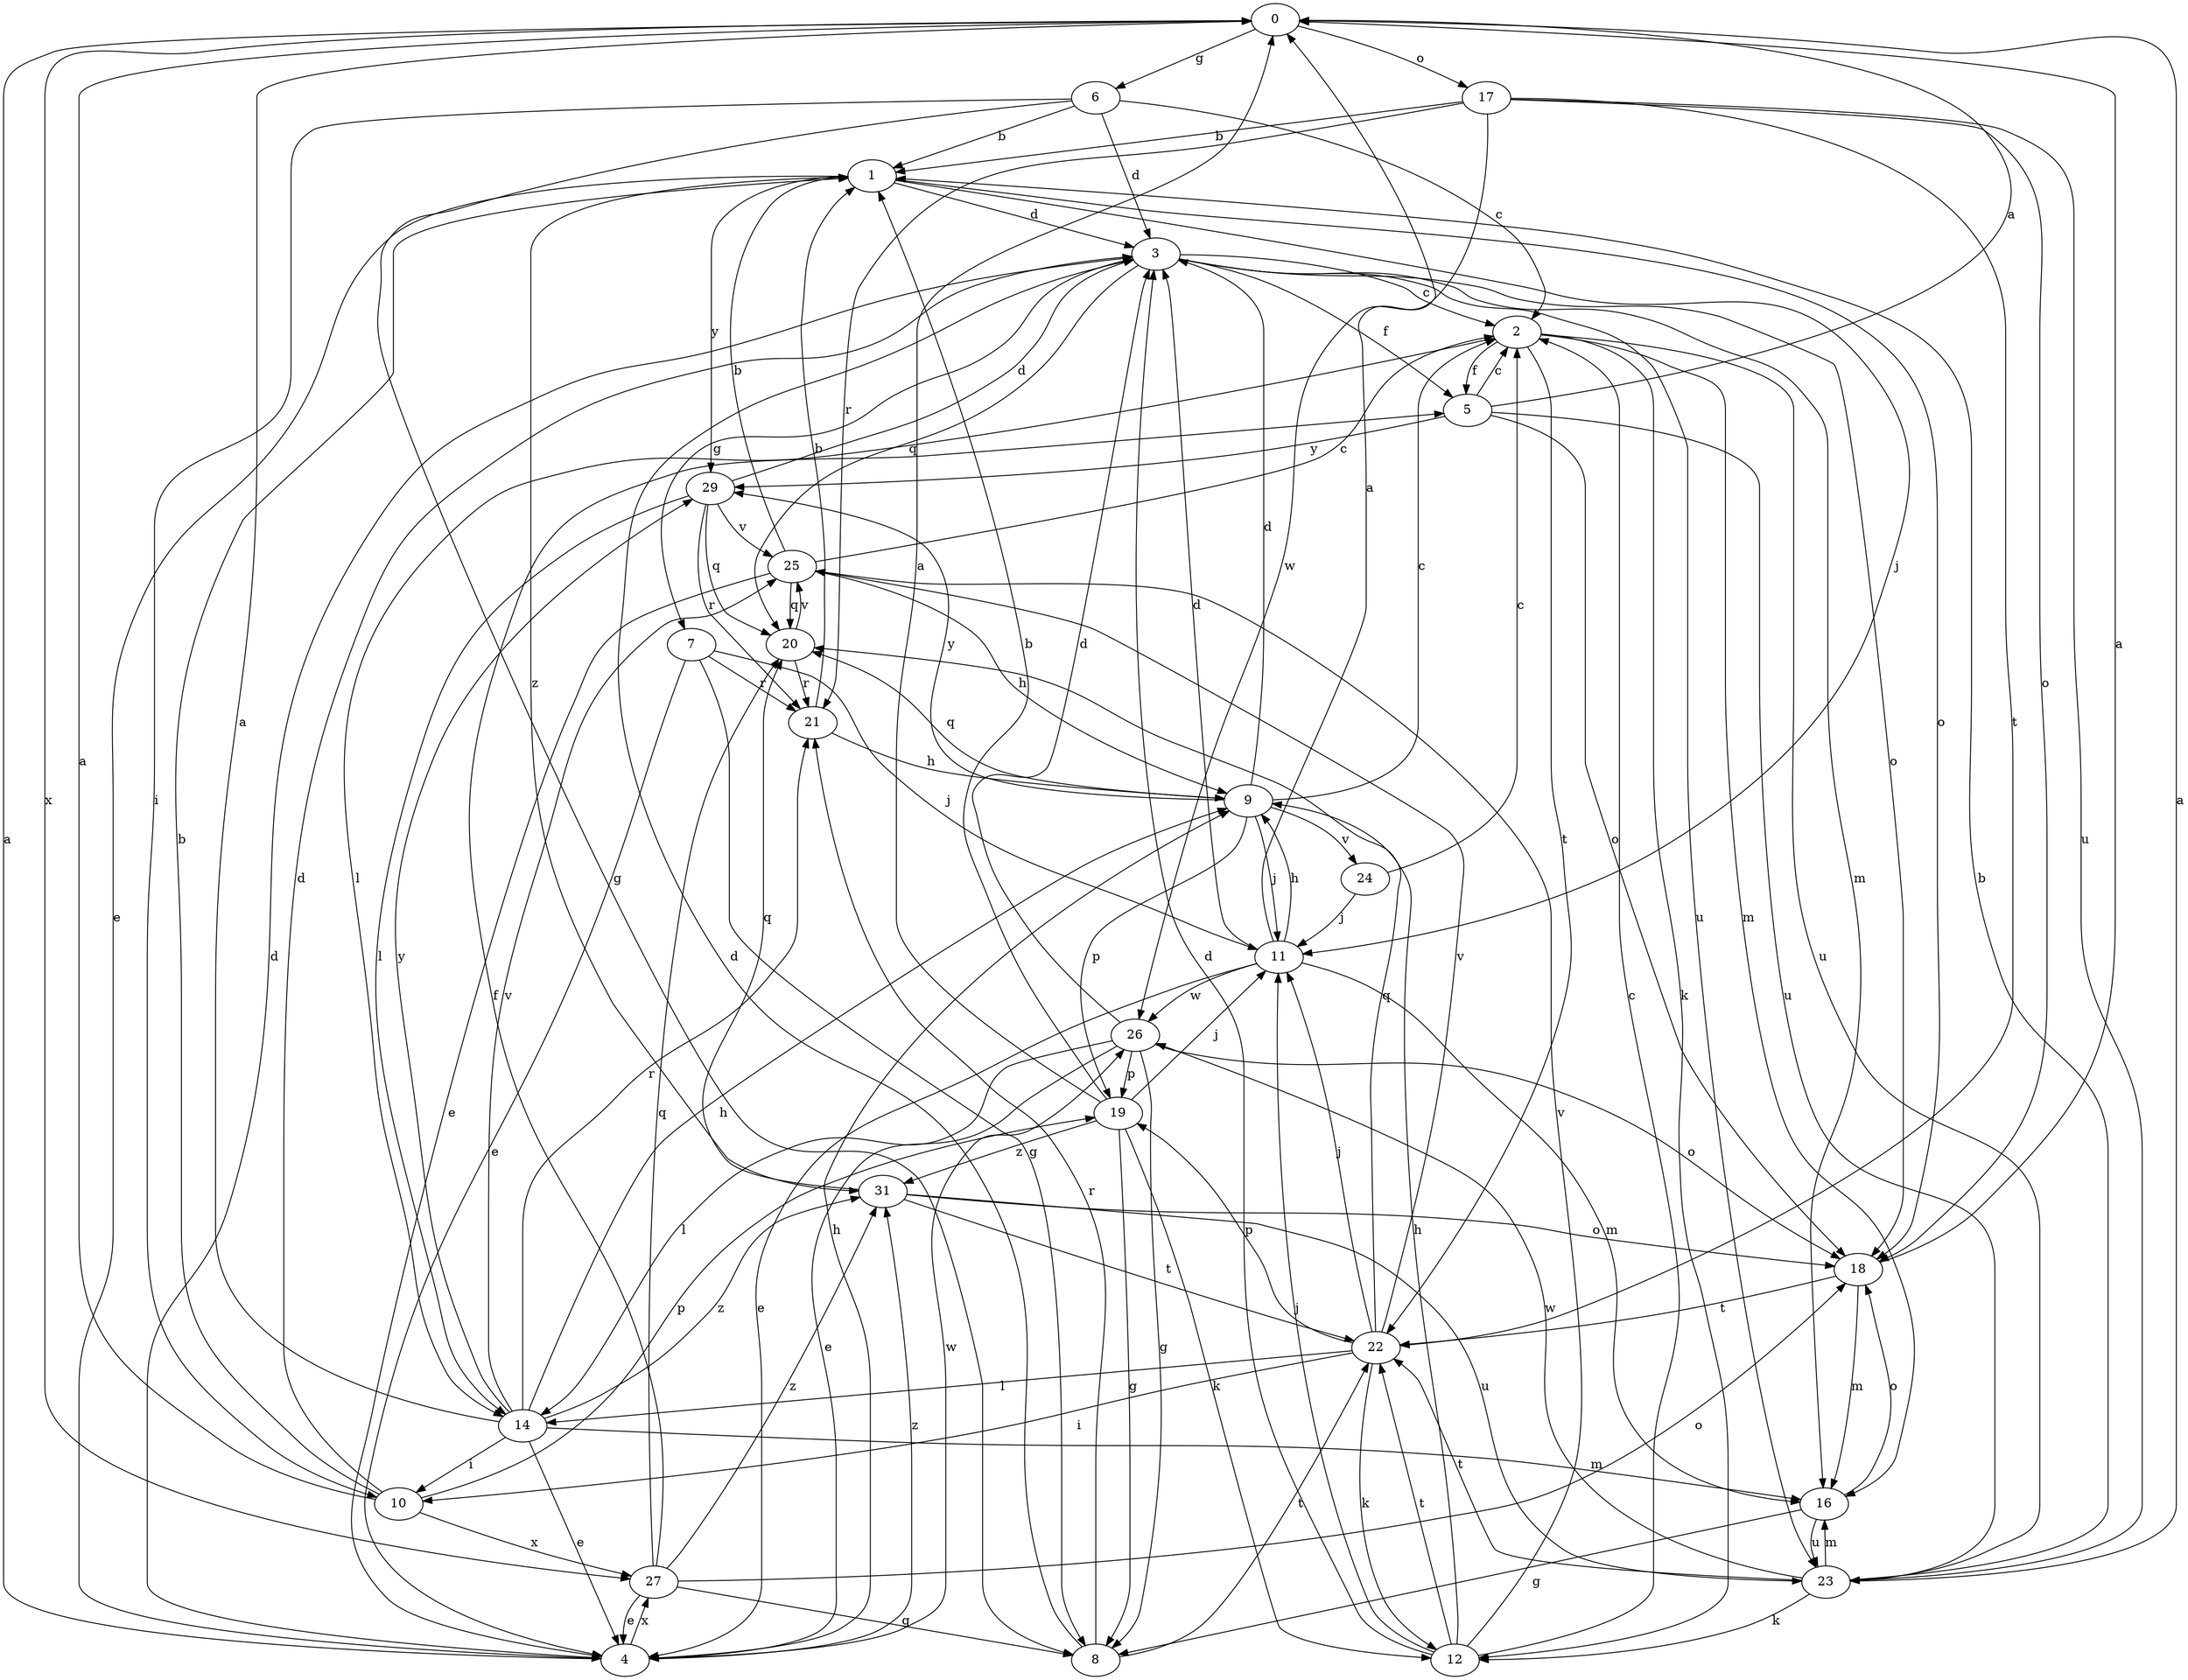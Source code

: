 strict digraph  {
0;
1;
2;
3;
4;
5;
6;
7;
8;
9;
10;
11;
12;
14;
16;
17;
18;
19;
20;
21;
22;
23;
24;
25;
26;
27;
29;
31;
0 -> 6  [label=g];
0 -> 17  [label=o];
0 -> 27  [label=x];
1 -> 3  [label=d];
1 -> 4  [label=e];
1 -> 11  [label=j];
1 -> 18  [label=o];
1 -> 29  [label=y];
1 -> 31  [label=z];
2 -> 5  [label=f];
2 -> 12  [label=k];
2 -> 14  [label=l];
2 -> 16  [label=m];
2 -> 22  [label=t];
2 -> 23  [label=u];
3 -> 2  [label=c];
3 -> 5  [label=f];
3 -> 7  [label=g];
3 -> 16  [label=m];
3 -> 18  [label=o];
3 -> 20  [label=q];
3 -> 23  [label=u];
4 -> 0  [label=a];
4 -> 3  [label=d];
4 -> 9  [label=h];
4 -> 26  [label=w];
4 -> 27  [label=x];
4 -> 31  [label=z];
5 -> 0  [label=a];
5 -> 2  [label=c];
5 -> 18  [label=o];
5 -> 23  [label=u];
5 -> 29  [label=y];
6 -> 1  [label=b];
6 -> 2  [label=c];
6 -> 3  [label=d];
6 -> 8  [label=g];
6 -> 10  [label=i];
7 -> 4  [label=e];
7 -> 8  [label=g];
7 -> 11  [label=j];
7 -> 21  [label=r];
8 -> 3  [label=d];
8 -> 21  [label=r];
8 -> 22  [label=t];
9 -> 2  [label=c];
9 -> 3  [label=d];
9 -> 11  [label=j];
9 -> 19  [label=p];
9 -> 20  [label=q];
9 -> 24  [label=v];
9 -> 29  [label=y];
10 -> 0  [label=a];
10 -> 1  [label=b];
10 -> 3  [label=d];
10 -> 19  [label=p];
10 -> 27  [label=x];
11 -> 0  [label=a];
11 -> 3  [label=d];
11 -> 4  [label=e];
11 -> 9  [label=h];
11 -> 16  [label=m];
11 -> 26  [label=w];
12 -> 2  [label=c];
12 -> 3  [label=d];
12 -> 9  [label=h];
12 -> 11  [label=j];
12 -> 22  [label=t];
12 -> 25  [label=v];
14 -> 0  [label=a];
14 -> 4  [label=e];
14 -> 9  [label=h];
14 -> 10  [label=i];
14 -> 16  [label=m];
14 -> 21  [label=r];
14 -> 25  [label=v];
14 -> 29  [label=y];
14 -> 31  [label=z];
16 -> 8  [label=g];
16 -> 18  [label=o];
16 -> 23  [label=u];
17 -> 1  [label=b];
17 -> 18  [label=o];
17 -> 21  [label=r];
17 -> 22  [label=t];
17 -> 23  [label=u];
17 -> 26  [label=w];
18 -> 0  [label=a];
18 -> 16  [label=m];
18 -> 22  [label=t];
19 -> 0  [label=a];
19 -> 1  [label=b];
19 -> 8  [label=g];
19 -> 11  [label=j];
19 -> 12  [label=k];
19 -> 31  [label=z];
20 -> 21  [label=r];
20 -> 25  [label=v];
21 -> 1  [label=b];
21 -> 9  [label=h];
22 -> 10  [label=i];
22 -> 11  [label=j];
22 -> 12  [label=k];
22 -> 14  [label=l];
22 -> 19  [label=p];
22 -> 20  [label=q];
22 -> 25  [label=v];
23 -> 0  [label=a];
23 -> 1  [label=b];
23 -> 12  [label=k];
23 -> 16  [label=m];
23 -> 22  [label=t];
23 -> 26  [label=w];
24 -> 2  [label=c];
24 -> 11  [label=j];
25 -> 1  [label=b];
25 -> 2  [label=c];
25 -> 4  [label=e];
25 -> 9  [label=h];
25 -> 20  [label=q];
26 -> 3  [label=d];
26 -> 4  [label=e];
26 -> 8  [label=g];
26 -> 14  [label=l];
26 -> 18  [label=o];
26 -> 19  [label=p];
27 -> 4  [label=e];
27 -> 5  [label=f];
27 -> 8  [label=g];
27 -> 18  [label=o];
27 -> 20  [label=q];
27 -> 31  [label=z];
29 -> 3  [label=d];
29 -> 14  [label=l];
29 -> 20  [label=q];
29 -> 21  [label=r];
29 -> 25  [label=v];
31 -> 18  [label=o];
31 -> 20  [label=q];
31 -> 22  [label=t];
31 -> 23  [label=u];
}
